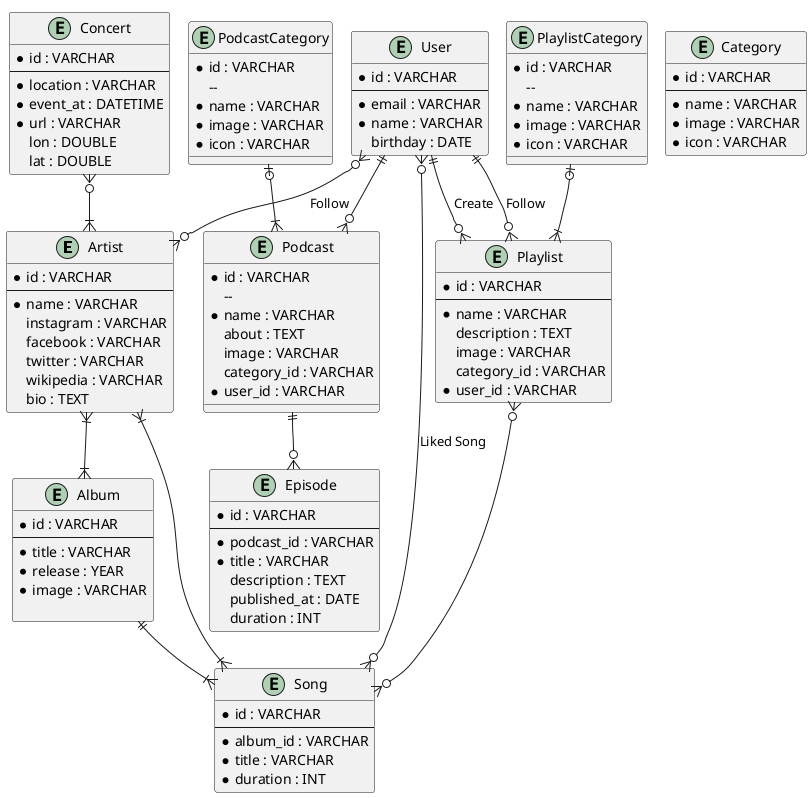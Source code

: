 @startuml
!pragma layout smetana
entity Artist {
    * id : VARCHAR
    --
    * name : VARCHAR
    instagram : VARCHAR
    facebook : VARCHAR
    twitter : VARCHAR
    wikipedia : VARCHAR
    bio : TEXT
}

entity Album {
    * id : VARCHAR
    --
    * title : VARCHAR
    * release : YEAR
    * image : VARCHAR

}

entity Song {
    * id : VARCHAR
    --
    * album_id : VARCHAR
    * title : VARCHAR
    * duration : INT
}

entity Category {
    * id : VARCHAR
    --
    * name : VARCHAR
    * image : VARCHAR
    * icon : VARCHAR
}

entity Playlist {
    * id : VARCHAR
    --
    * name : VARCHAR
    description : TEXT
    image : VARCHAR
    category_id : VARCHAR
    * user_id : VARCHAR
}

entity PlaylistCategory {
     * id : VARCHAR
        --
     * name : VARCHAR
     * image : VARCHAR
     * icon : VARCHAR
}

entity PodcastCategory {
     * id : VARCHAR
        --
     * name : VARCHAR
     * image : VARCHAR
     * icon : VARCHAR
}

entity Podcast {
    * id : VARCHAR
        --
    * name : VARCHAR
    about : TEXT
    image : VARCHAR
    category_id : VARCHAR
    * user_id : VARCHAR
}

entity Episode {
    * id : VARCHAR
    --
    * podcast_id : VARCHAR
    * title : VARCHAR
    description : TEXT
    published_at : DATE
    duration : INT
}

entity User {
    * id : VARCHAR
    --
    * email : VARCHAR
    * name : VARCHAR
    birthday : DATE
}

entity Concert {
    * id : VARCHAR
    --
    * location : VARCHAR
    * event_at : DATETIME
    * url : VARCHAR
    lon : DOUBLE
    lat : DOUBLE
}

Artist }|--|{ Album

Album ||--|{ Song
Artist }|--|{ Song

PlaylistCategory |o--|{ Playlist
User ||--o{ Playlist : Create
Playlist }o--o{ Song

PodcastCategory |o--|{ Podcast
User ||--o{ Podcast

Podcast ||--o{ Episode

Concert }o--|{ Artist

User }o--o{ Artist : Follow

User }o--o{Song : Liked Song

User ||--o{ Playlist : Follow
@enduml
